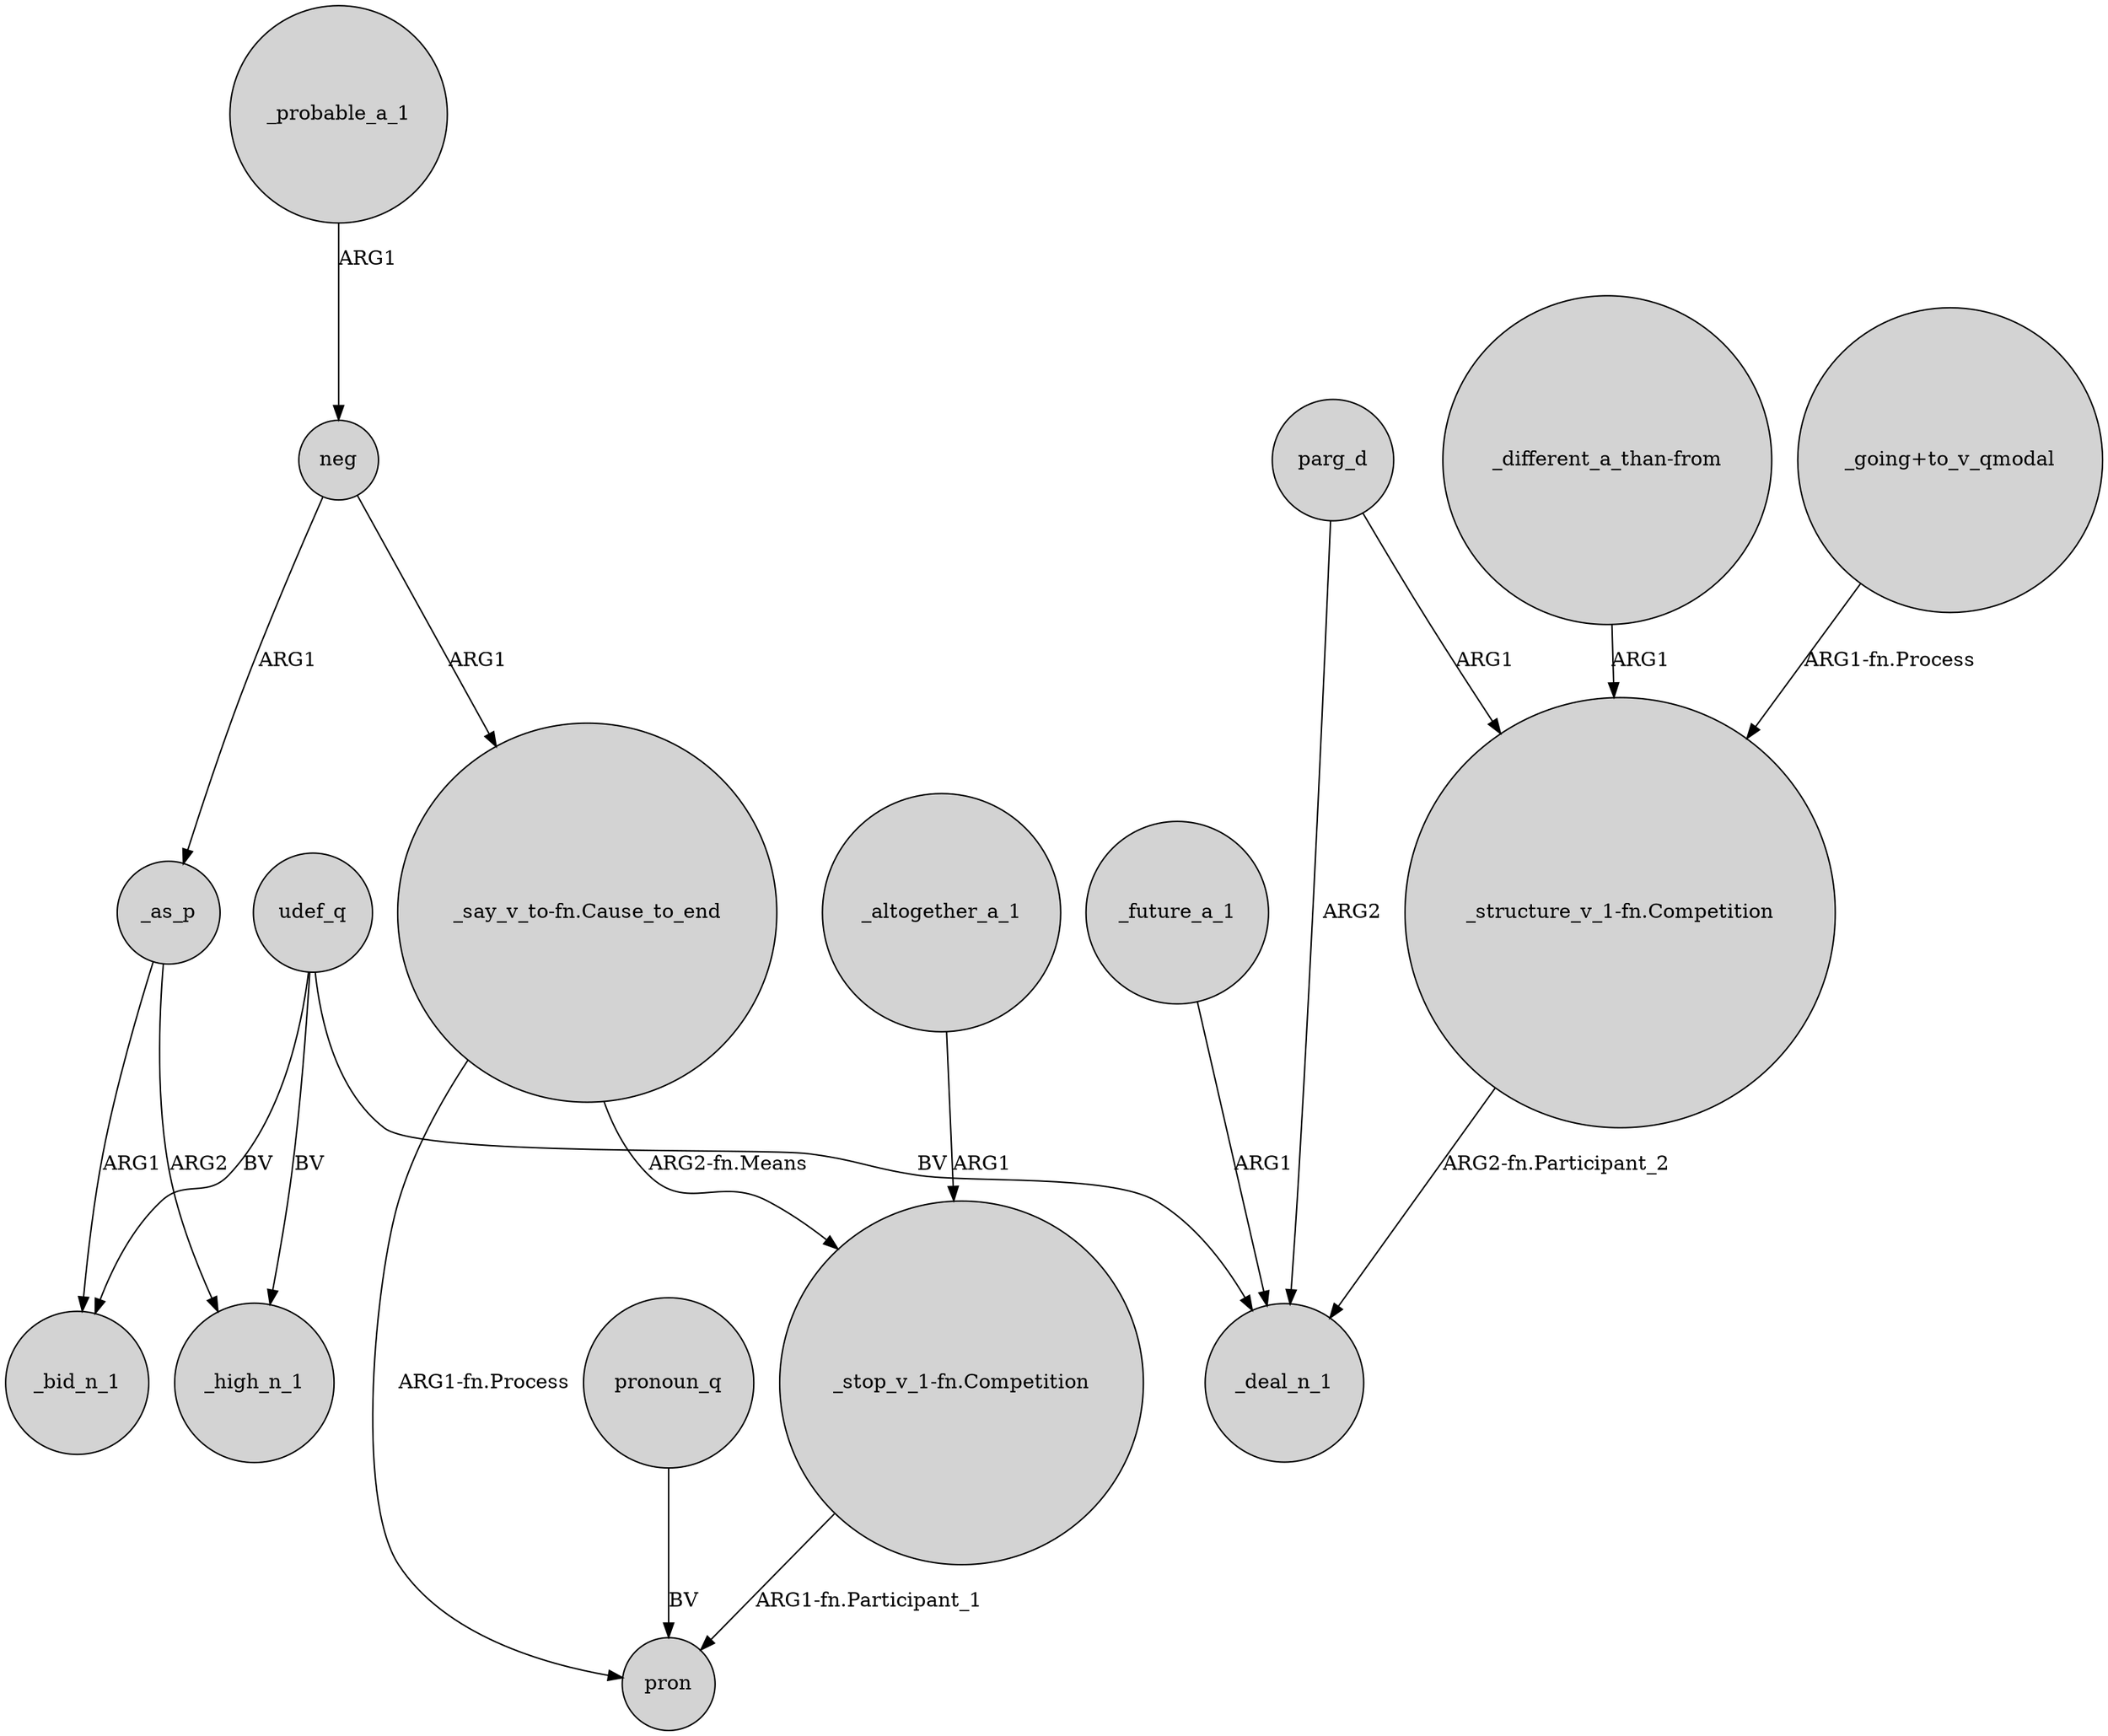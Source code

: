 digraph {
	node [shape=circle style=filled]
	udef_q -> _bid_n_1 [label=BV]
	_future_a_1 -> _deal_n_1 [label=ARG1]
	_as_p -> _bid_n_1 [label=ARG1]
	parg_d -> _deal_n_1 [label=ARG2]
	_as_p -> _high_n_1 [label=ARG2]
	"_say_v_to-fn.Cause_to_end" -> pron [label="ARG1-fn.Process"]
	neg -> "_say_v_to-fn.Cause_to_end" [label=ARG1]
	pronoun_q -> pron [label=BV]
	"_say_v_to-fn.Cause_to_end" -> "_stop_v_1-fn.Competition" [label="ARG2-fn.Means"]
	"_going+to_v_qmodal" -> "_structure_v_1-fn.Competition" [label="ARG1-fn.Process"]
	udef_q -> _high_n_1 [label=BV]
	_probable_a_1 -> neg [label=ARG1]
	"_structure_v_1-fn.Competition" -> _deal_n_1 [label="ARG2-fn.Participant_2"]
	udef_q -> _deal_n_1 [label=BV]
	neg -> _as_p [label=ARG1]
	parg_d -> "_structure_v_1-fn.Competition" [label=ARG1]
	_altogether_a_1 -> "_stop_v_1-fn.Competition" [label=ARG1]
	"_different_a_than-from" -> "_structure_v_1-fn.Competition" [label=ARG1]
	"_stop_v_1-fn.Competition" -> pron [label="ARG1-fn.Participant_1"]
}
